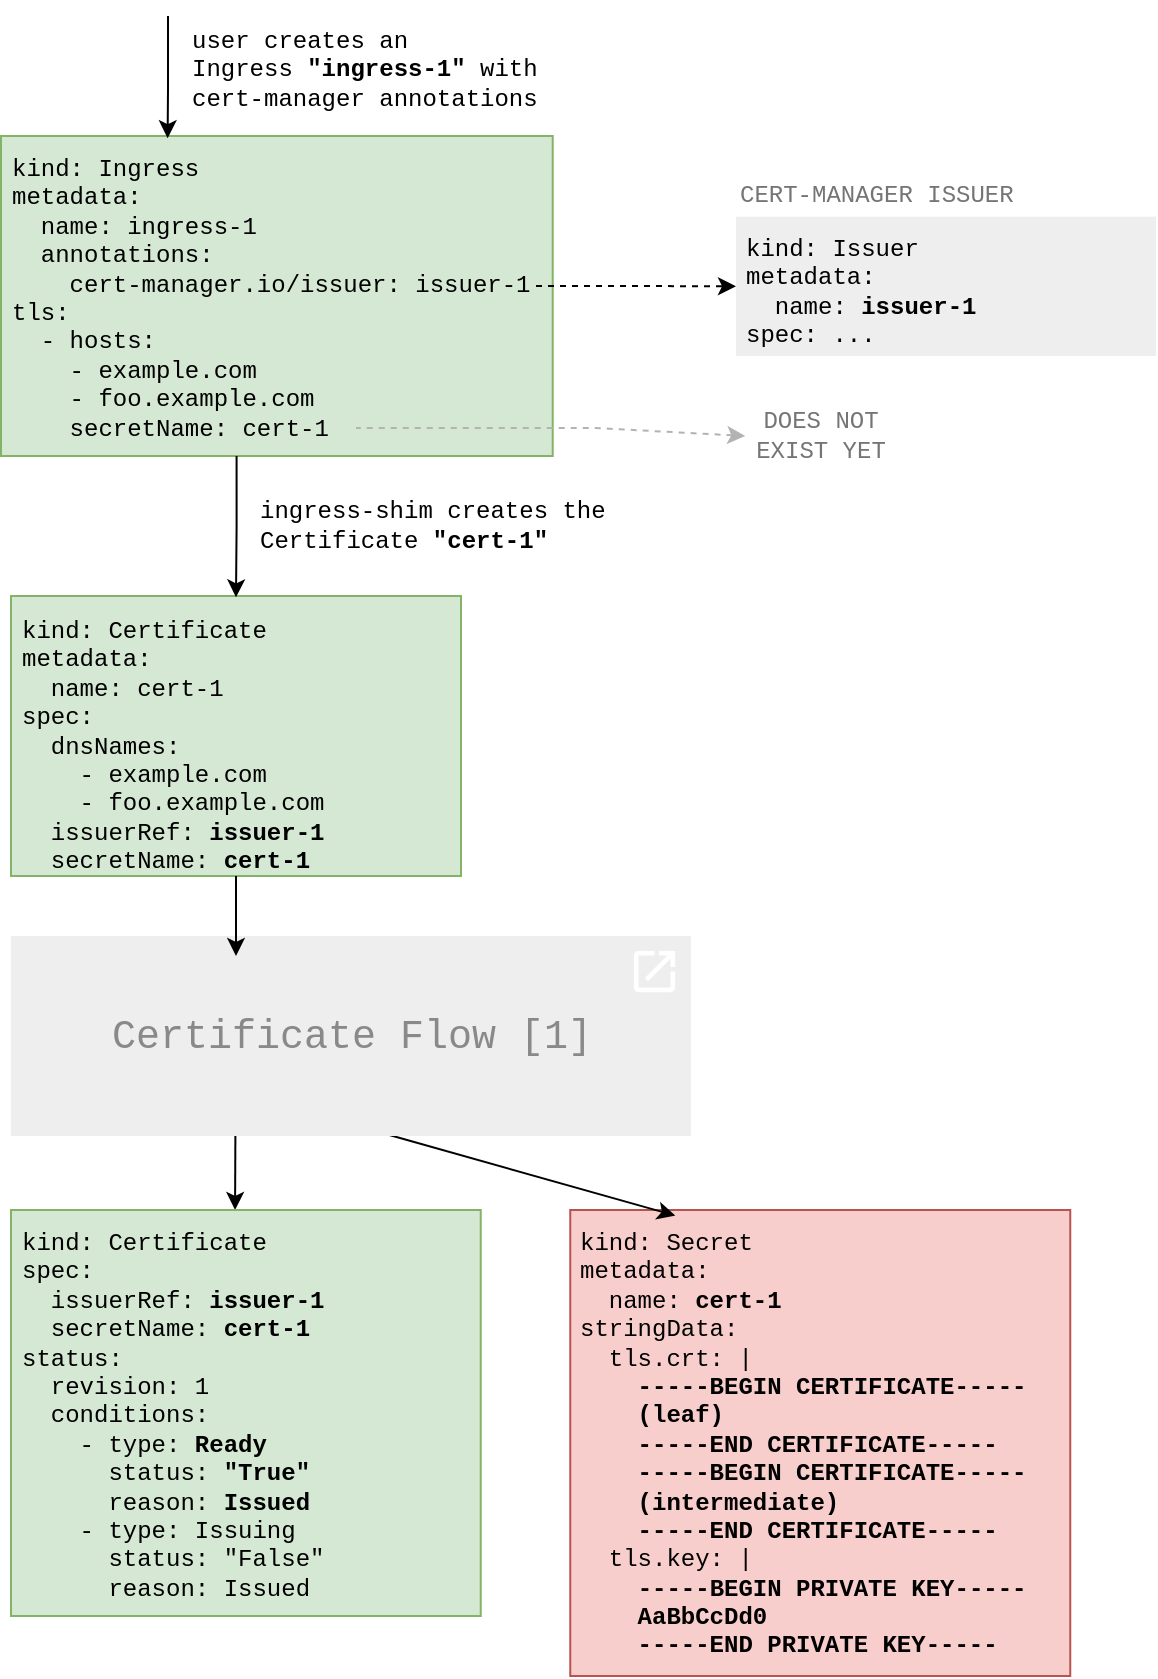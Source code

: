 <mxfile version="22.0.4" type="device">
  <diagram id="AW3OrBCQwjyOdo3bwChp" name="Page-1">
    <mxGraphModel dx="1221" dy="1831" grid="1" gridSize="10" guides="1" tooltips="1" connect="1" arrows="1" fold="1" page="1" pageScale="1" pageWidth="827" pageHeight="1169" math="0" shadow="0">
      <root>
        <mxCell id="0" />
        <mxCell id="1" parent="0" />
        <mxCell id="SW6BRf9NdE8UDbDrH991-26" value="kind: Issuer&lt;br&gt;metadata:&lt;br&gt;&amp;nbsp; name:&amp;nbsp;&lt;b style=&quot;border-color: var(--border-color);&quot;&gt;issuer-1&lt;/b&gt;&lt;br&gt;spec: ..." style="text;html=1;align=left;verticalAlign=top;whiteSpace=wrap;rounded=0;fontFamily=Courier New;spacing=5;fillColor=#EEEEEE;" parent="1" vertex="1">
          <mxGeometry x="440" y="-159.67" width="210" height="69.67" as="geometry" />
        </mxCell>
        <mxCell id="SW6BRf9NdE8UDbDrH991-5" value="ingress-shim creates the Certificate &lt;b&gt;&quot;cert-1&quot;&lt;/b&gt;" style="text;html=1;strokeColor=none;fillColor=none;align=left;verticalAlign=middle;whiteSpace=wrap;rounded=0;fontFamily=Courier New;" parent="1" vertex="1">
          <mxGeometry x="200" y="-20" width="210" height="30" as="geometry" />
        </mxCell>
        <mxCell id="SW6BRf9NdE8UDbDrH991-16" value="" style="group;fontFamily=Courier New;" parent="1" vertex="1" connectable="0">
          <mxGeometry x="77.5" y="30" width="225" height="140" as="geometry" />
        </mxCell>
        <mxCell id="SW6BRf9NdE8UDbDrH991-1" value="" style="rounded=0;whiteSpace=wrap;html=1;fillColor=#d5e8d4;strokeColor=#82b366;fontFamily=Courier New;" parent="SW6BRf9NdE8UDbDrH991-16" vertex="1">
          <mxGeometry width="225" height="140" as="geometry" />
        </mxCell>
        <mxCell id="SW6BRf9NdE8UDbDrH991-2" value="kind: Certificate&lt;br&gt;metadata:&lt;br&gt;&amp;nbsp; name: cert-1&lt;br&gt;spec:&lt;br&gt;&amp;nbsp; dnsNames:&lt;br&gt;&amp;nbsp; &amp;nbsp; - example.com&lt;br&gt;&amp;nbsp; &amp;nbsp; - foo.example.com&lt;br&gt;&amp;nbsp; issuerRef: &lt;b&gt;issuer-1&lt;/b&gt;&lt;br&gt;&amp;nbsp; secretName: &lt;b&gt;cert-1&lt;/b&gt;" style="text;html=1;strokeColor=none;fillColor=none;align=left;verticalAlign=top;whiteSpace=wrap;rounded=0;fontFamily=Courier New;spacing=5;" parent="SW6BRf9NdE8UDbDrH991-16" vertex="1">
          <mxGeometry y="0.66" width="225" height="139.34" as="geometry" />
        </mxCell>
        <mxCell id="MYaeiiRs0e1uR92Mewc--82" value="&lt;div&gt;&lt;font&gt;DOES NOT EXIST YET&lt;/font&gt;&lt;/div&gt;" style="text;html=1;strokeColor=none;fillColor=none;align=center;verticalAlign=middle;whiteSpace=wrap;rounded=0;fontFamily=Courier New;fontColor=#757575;" parent="1" vertex="1">
          <mxGeometry x="444.63" y="-70" width="75" height="40" as="geometry" />
        </mxCell>
        <mxCell id="MYaeiiRs0e1uR92Mewc--84" value="CERT-MANAGER ISSUER" style="text;html=1;strokeColor=none;fillColor=none;align=left;verticalAlign=middle;whiteSpace=wrap;rounded=0;dashed=1;fontColor=#757575;fontFamily=Courier New;" parent="1" vertex="1">
          <mxGeometry x="440" y="-179.67" width="140" height="20" as="geometry" />
        </mxCell>
        <mxCell id="gfwWATJFP_jRYh0Kxk0O-1" value="" style="group;fontFamily=Courier New;" parent="1" vertex="1" connectable="0">
          <mxGeometry x="72.5" y="-200" width="277.5" height="160" as="geometry" />
        </mxCell>
        <mxCell id="gfwWATJFP_jRYh0Kxk0O-2" value="" style="rounded=0;whiteSpace=wrap;html=1;fillColor=#d5e8d4;strokeColor=#82b366;fontFamily=Courier New;" parent="gfwWATJFP_jRYh0Kxk0O-1" vertex="1">
          <mxGeometry width="275.858" height="160" as="geometry" />
        </mxCell>
        <mxCell id="gfwWATJFP_jRYh0Kxk0O-3" value="kind: Ingress&lt;br&gt;metadata:&lt;br&gt;&amp;nbsp; name: ingress-1&lt;br&gt;&amp;nbsp; annotations:&lt;br&gt;&amp;nbsp; &amp;nbsp;&amp;nbsp;cert-manager.io/issuer: issuer-1&lt;br&gt;&lt;span style=&quot;background-color: initial;&quot;&gt;tls:&lt;/span&gt;&lt;br&gt;&lt;div&gt;&lt;div&gt;&lt;span style=&quot;background-color: initial;&quot;&gt;&amp;nbsp; - hosts:&lt;/span&gt;&lt;/div&gt;&lt;div&gt;&amp;nbsp; &amp;nbsp; - example.com&lt;/div&gt;&amp;nbsp; &amp;nbsp; - foo.example.com&lt;div&gt;&amp;nbsp; &amp;nbsp; secretName:&amp;nbsp;cert-1&lt;/div&gt;&lt;/div&gt;" style="text;html=1;strokeColor=none;fillColor=none;align=left;verticalAlign=top;whiteSpace=wrap;rounded=0;fontFamily=Courier New;spacing=5;" parent="gfwWATJFP_jRYh0Kxk0O-1" vertex="1">
          <mxGeometry width="275.858" height="160" as="geometry" />
        </mxCell>
        <mxCell id="gfwWATJFP_jRYh0Kxk0O-5" style="edgeStyle=orthogonalEdgeStyle;rounded=0;orthogonalLoop=1;jettySize=auto;html=1;fontFamily=Courier New;endArrow=classic;endFill=1;entryX=0.302;entryY=0.007;entryDx=0;entryDy=0;entryPerimeter=0;" parent="gfwWATJFP_jRYh0Kxk0O-1" target="gfwWATJFP_jRYh0Kxk0O-3" edge="1">
          <mxGeometry relative="1" as="geometry">
            <mxPoint x="83.5" y="-60" as="sourcePoint" />
            <mxPoint x="83.743" y="-11.852" as="targetPoint" />
            <Array as="points">
              <mxPoint x="84" y="-24" />
            </Array>
          </mxGeometry>
        </mxCell>
        <mxCell id="MYaeiiRs0e1uR92Mewc--83" value="" style="endArrow=none;html=1;dashed=1;startArrow=classic;startFill=1;fontColor=#757575;strokeColor=#B3B3B3;fontFamily=Courier New;rounded=0;exitX=0;exitY=0.5;exitDx=0;exitDy=0;" parent="gfwWATJFP_jRYh0Kxk0O-1" source="MYaeiiRs0e1uR92Mewc--82" edge="1">
          <mxGeometry width="50" height="50" relative="1" as="geometry">
            <mxPoint x="322.13" y="166" as="sourcePoint" />
            <mxPoint x="177.5" y="146" as="targetPoint" />
            <Array as="points">
              <mxPoint x="297.5" y="146" />
            </Array>
          </mxGeometry>
        </mxCell>
        <mxCell id="gfwWATJFP_jRYh0Kxk0O-7" value="" style="edgeStyle=orthogonalEdgeStyle;rounded=0;orthogonalLoop=1;jettySize=auto;html=1;exitX=0.427;exitY=1;exitDx=0;exitDy=0;exitPerimeter=0;" parent="1" source="gfwWATJFP_jRYh0Kxk0O-3" target="SW6BRf9NdE8UDbDrH991-2" edge="1">
          <mxGeometry relative="1" as="geometry" />
        </mxCell>
        <mxCell id="gfwWATJFP_jRYh0Kxk0O-4" value="user creates an Ingress&amp;nbsp;&lt;b&gt;&quot;ingress-1&quot;&lt;/b&gt; with cert-manager annotations" style="text;html=1;strokeColor=none;fillColor=none;align=left;verticalAlign=middle;whiteSpace=wrap;rounded=0;fontFamily=Courier New;" parent="1" vertex="1">
          <mxGeometry x="165.66" y="-256" width="190.47" height="45.78" as="geometry" />
        </mxCell>
        <mxCell id="ZZ92xPVQZ7XZ2kMUYkGM-2" value="" style="endArrow=classic;html=1;fontFamily=Courier New;dashed=1;edgeStyle=elbowEdgeStyle;rounded=0;entryX=0;entryY=0.5;entryDx=0;entryDy=0;" parent="1" target="SW6BRf9NdE8UDbDrH991-26" edge="1">
          <mxGeometry width="50" height="50" relative="1" as="geometry">
            <mxPoint x="340" y="-125" as="sourcePoint" />
            <mxPoint x="630" y="-125" as="targetPoint" />
          </mxGeometry>
        </mxCell>
        <mxCell id="gfwWATJFP_jRYh0Kxk0O-10" value="kind: Secret&lt;br&gt;metadata:&lt;br&gt;&amp;nbsp; name:&amp;nbsp;&lt;b style=&quot;border-color: var(--border-color);&quot;&gt;cert&lt;/b&gt;&lt;b&gt;-1&lt;/b&gt;&lt;br&gt;stringData:&lt;br&gt;&amp;nbsp; tls.crt: |&lt;br&gt;&lt;b&gt;&amp;nbsp; &amp;nbsp; -----BEGIN CERTIFICATE-----&lt;br&gt;&amp;nbsp; &amp;nbsp; (leaf)&lt;br&gt;&amp;nbsp; &amp;nbsp; -----END CERTIFICATE-----&lt;br&gt;&lt;/b&gt;&lt;b&gt;&amp;nbsp; &amp;nbsp; -----BEGIN CERTIFICATE-----&lt;br&gt;&amp;nbsp; &amp;nbsp; (intermediate)&lt;br&gt;&amp;nbsp; &amp;nbsp; -----END CERTIFICATE-----&lt;/b&gt;&lt;br&gt;&amp;nbsp; tls.key: |&lt;br&gt;&amp;nbsp; &lt;b&gt;&amp;nbsp;&amp;nbsp;&lt;span&gt;-----BEGIN PRIVATE KEY-----&lt;br&gt;&amp;nbsp; &amp;nbsp; AaBbCcDd0&lt;br&gt;&lt;/span&gt;&lt;/b&gt;&lt;div&gt;&lt;b&gt;&amp;nbsp; &amp;nbsp; -----END PRIVATE KEY-----&lt;/b&gt;&lt;/div&gt;" style="text;html=1;strokeColor=#b85450;fillColor=#f8cecc;align=left;verticalAlign=top;whiteSpace=wrap;rounded=0;fontFamily=Courier New;spacingTop=0;spacingBottom=0;spacing=5;" parent="1" vertex="1">
          <mxGeometry x="357.13" y="337" width="250" height="233" as="geometry" />
        </mxCell>
        <mxCell id="gfwWATJFP_jRYh0Kxk0O-11" value="" style="endArrow=none;html=1;fontFamily=Courier New;fontColor=#757575;strokeColor=#000000;endFill=0;startArrow=classic;startFill=1;entryX=0.33;entryY=0.985;entryDx=0;entryDy=0;entryPerimeter=0;exitX=0.477;exitY=0;exitDx=0;exitDy=0;exitPerimeter=0;" parent="1" source="gfwWATJFP_jRYh0Kxk0O-12" target="MYaeiiRs0e1uR92Mewc--26" edge="1">
          <mxGeometry width="50" height="50" relative="1" as="geometry">
            <mxPoint x="655" y="320" as="sourcePoint" />
            <mxPoint x="810" y="160" as="targetPoint" />
          </mxGeometry>
        </mxCell>
        <mxCell id="gfwWATJFP_jRYh0Kxk0O-12" value="kind: Certificate&lt;br&gt;spec:&lt;br&gt;&amp;nbsp; issuerRef:&amp;nbsp;&lt;b style=&quot;border-color: var(--border-color);&quot;&gt;issuer-1&lt;/b&gt;&lt;br&gt;&amp;nbsp; secretName:&amp;nbsp;&lt;b&gt;&lt;span style=&quot;border-color: var(--border-color);&quot;&gt;cert&lt;/span&gt;-1&lt;/b&gt;&lt;br&gt;status:&lt;br&gt;&amp;nbsp; revision: 1&lt;br&gt;&amp;nbsp; conditions:&lt;br&gt;&amp;nbsp; &amp;nbsp; - type: &lt;b&gt;Ready&lt;/b&gt;&lt;br&gt;&amp;nbsp; &amp;nbsp; &amp;nbsp; status: &lt;b&gt;&quot;True&quot;&lt;/b&gt;&lt;br&gt;&amp;nbsp; &amp;nbsp; &amp;nbsp; reason: &lt;b&gt;Issued&lt;/b&gt;&lt;br&gt;&amp;nbsp; &amp;nbsp; - type: Issuing&lt;br&gt;&amp;nbsp; &amp;nbsp; &amp;nbsp; status: &quot;False&quot;&lt;br&gt;&amp;nbsp; &amp;nbsp; &amp;nbsp; reason: Issued&lt;b&gt;&lt;br&gt;&lt;/b&gt;" style="text;html=1;strokeColor=#82b366;fillColor=#d5e8d4;align=left;verticalAlign=top;whiteSpace=wrap;rounded=0;fontFamily=Courier New;spacingTop=0;spacingBottom=0;spacing=5;" parent="1" vertex="1">
          <mxGeometry x="77.5" y="337" width="234.87" height="203" as="geometry" />
        </mxCell>
        <mxCell id="gfwWATJFP_jRYh0Kxk0O-17" value="" style="endArrow=none;html=1;fontFamily=Courier New;fontColor=#757575;strokeColor=#000000;endFill=0;startArrow=classic;startFill=1;exitX=0.21;exitY=0.012;exitDx=0;exitDy=0;exitPerimeter=0;entryX=0.546;entryY=0.985;entryDx=0;entryDy=0;entryPerimeter=0;" parent="1" source="gfwWATJFP_jRYh0Kxk0O-10" target="MYaeiiRs0e1uR92Mewc--26" edge="1">
          <mxGeometry width="50" height="50" relative="1" as="geometry">
            <mxPoint x="200" y="220" as="sourcePoint" />
            <mxPoint x="200" y="180" as="targetPoint" />
          </mxGeometry>
        </mxCell>
        <UserObject label="Certificate Flow [1]" link="/docs/usage/certificate/" linkTarget="_blank" id="MYaeiiRs0e1uR92Mewc--26">
          <mxCell style="rounded=0;whiteSpace=wrap;html=1;align=center;fontFamily=Courier New;strokeColor=none;fillColor=#EEEEEE;fontSize=20;fontColor=#898989;" parent="1" vertex="1">
            <mxGeometry x="77.5" y="200" width="340" height="100" as="geometry" />
          </mxCell>
        </UserObject>
        <mxCell id="gfwWATJFP_jRYh0Kxk0O-16" value="" style="endArrow=none;html=1;fontFamily=Courier New;fontColor=#757575;strokeColor=#000000;endFill=0;startArrow=classic;startFill=1;" parent="1" target="SW6BRf9NdE8UDbDrH991-2" edge="1">
          <mxGeometry width="50" height="50" relative="1" as="geometry">
            <mxPoint x="190" y="210" as="sourcePoint" />
            <mxPoint x="218" y="310" as="targetPoint" />
          </mxGeometry>
        </mxCell>
        <UserObject label="" link="/docs/usage/certificate/" linkTarget="_blank" id="EuGmlHNiiQ5NlHgqjGRu-1">
          <mxCell style="shape=image;verticalLabelPosition=bottom;labelBackgroundColor=default;verticalAlign=top;aspect=fixed;imageAspect=0;image=data:image/svg+xml,PHN2ZyB4bWxucz0iaHR0cDovL3d3dy53My5vcmcvMjAwMC9zdmciIHZpZXdCb3g9IjAgMCA0OCA0OCIgaGVpZ2h0PSI0OCIgd2lkdGg9IjQ4Ij48cGF0aCBkPSJNMzggMzhIMTBWMTBoMTRWNkgxMGMtMi4yMSAwLTQgMS43OS00IDR2MjhjMCAyLjIxIDEuNzkgNCA0IDRoMjhjMi4yMSAwIDQtMS43OSA0LTRWMjRoLTR2MTR6TTI4IDZ2NGg3LjE3TDE1LjUxIDI5LjY2bDIuODMgMi44M0wzOCAxMi44M1YyMGg0VjZIMjh6IiBmaWxsPSIjRkZGRiIvPjwvc3ZnPg==;" parent="1" vertex="1">
            <mxGeometry x="385.5" y="204" width="27.5" height="27.5" as="geometry" />
          </mxCell>
        </UserObject>
      </root>
    </mxGraphModel>
  </diagram>
</mxfile>
